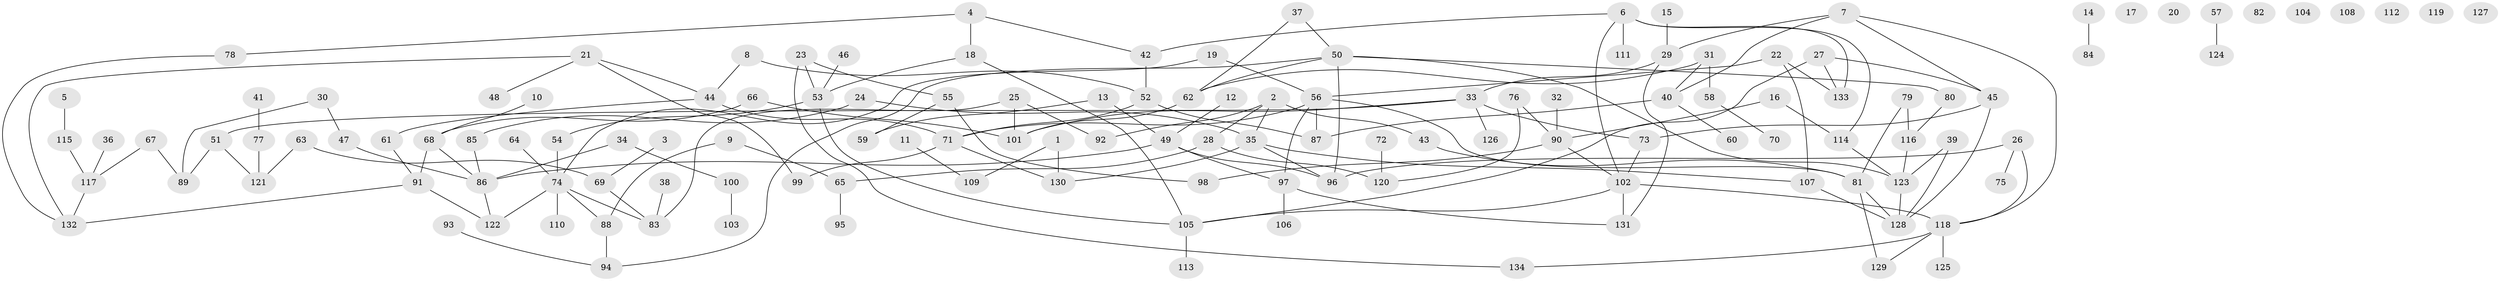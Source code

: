 // Generated by graph-tools (version 1.1) at 2025/38/03/09/25 04:38:58]
// undirected, 134 vertices, 171 edges
graph export_dot {
graph [start="1"]
  node [color=gray90,style=filled];
  1;
  2;
  3;
  4;
  5;
  6;
  7;
  8;
  9;
  10;
  11;
  12;
  13;
  14;
  15;
  16;
  17;
  18;
  19;
  20;
  21;
  22;
  23;
  24;
  25;
  26;
  27;
  28;
  29;
  30;
  31;
  32;
  33;
  34;
  35;
  36;
  37;
  38;
  39;
  40;
  41;
  42;
  43;
  44;
  45;
  46;
  47;
  48;
  49;
  50;
  51;
  52;
  53;
  54;
  55;
  56;
  57;
  58;
  59;
  60;
  61;
  62;
  63;
  64;
  65;
  66;
  67;
  68;
  69;
  70;
  71;
  72;
  73;
  74;
  75;
  76;
  77;
  78;
  79;
  80;
  81;
  82;
  83;
  84;
  85;
  86;
  87;
  88;
  89;
  90;
  91;
  92;
  93;
  94;
  95;
  96;
  97;
  98;
  99;
  100;
  101;
  102;
  103;
  104;
  105;
  106;
  107;
  108;
  109;
  110;
  111;
  112;
  113;
  114;
  115;
  116;
  117;
  118;
  119;
  120;
  121;
  122;
  123;
  124;
  125;
  126;
  127;
  128;
  129;
  130;
  131;
  132;
  133;
  134;
  1 -- 109;
  1 -- 130;
  2 -- 28;
  2 -- 35;
  2 -- 43;
  2 -- 92;
  3 -- 69;
  4 -- 18;
  4 -- 42;
  4 -- 78;
  5 -- 115;
  6 -- 42;
  6 -- 102;
  6 -- 111;
  6 -- 114;
  6 -- 133;
  7 -- 29;
  7 -- 40;
  7 -- 45;
  7 -- 118;
  8 -- 44;
  8 -- 52;
  9 -- 65;
  9 -- 88;
  10 -- 68;
  11 -- 109;
  12 -- 49;
  13 -- 49;
  13 -- 59;
  14 -- 84;
  15 -- 29;
  16 -- 90;
  16 -- 114;
  18 -- 53;
  18 -- 105;
  19 -- 56;
  19 -- 74;
  21 -- 44;
  21 -- 48;
  21 -- 99;
  21 -- 132;
  22 -- 56;
  22 -- 107;
  22 -- 133;
  23 -- 53;
  23 -- 55;
  23 -- 134;
  24 -- 35;
  24 -- 85;
  25 -- 83;
  25 -- 92;
  25 -- 101;
  26 -- 75;
  26 -- 96;
  26 -- 118;
  27 -- 45;
  27 -- 105;
  27 -- 133;
  28 -- 65;
  28 -- 120;
  29 -- 33;
  29 -- 131;
  30 -- 47;
  30 -- 89;
  31 -- 40;
  31 -- 58;
  31 -- 62;
  32 -- 90;
  33 -- 51;
  33 -- 73;
  33 -- 101;
  33 -- 126;
  34 -- 86;
  34 -- 100;
  35 -- 96;
  35 -- 107;
  35 -- 130;
  36 -- 117;
  37 -- 50;
  37 -- 62;
  38 -- 83;
  39 -- 123;
  39 -- 128;
  40 -- 60;
  40 -- 87;
  41 -- 77;
  42 -- 52;
  43 -- 81;
  44 -- 61;
  44 -- 71;
  45 -- 73;
  45 -- 128;
  46 -- 53;
  47 -- 86;
  49 -- 86;
  49 -- 96;
  49 -- 97;
  50 -- 62;
  50 -- 80;
  50 -- 94;
  50 -- 96;
  50 -- 123;
  51 -- 89;
  51 -- 121;
  52 -- 71;
  52 -- 87;
  53 -- 54;
  53 -- 105;
  54 -- 74;
  55 -- 59;
  55 -- 98;
  56 -- 71;
  56 -- 81;
  56 -- 87;
  56 -- 97;
  57 -- 124;
  58 -- 70;
  61 -- 91;
  62 -- 101;
  63 -- 69;
  63 -- 121;
  64 -- 74;
  65 -- 95;
  66 -- 68;
  66 -- 101;
  67 -- 89;
  67 -- 117;
  68 -- 86;
  68 -- 91;
  69 -- 83;
  71 -- 99;
  71 -- 130;
  72 -- 120;
  73 -- 102;
  74 -- 83;
  74 -- 88;
  74 -- 110;
  74 -- 122;
  76 -- 90;
  76 -- 120;
  77 -- 121;
  78 -- 132;
  79 -- 81;
  79 -- 116;
  80 -- 116;
  81 -- 128;
  81 -- 129;
  85 -- 86;
  86 -- 122;
  88 -- 94;
  90 -- 98;
  90 -- 102;
  91 -- 122;
  91 -- 132;
  93 -- 94;
  97 -- 106;
  97 -- 131;
  100 -- 103;
  102 -- 105;
  102 -- 118;
  102 -- 131;
  105 -- 113;
  107 -- 128;
  114 -- 123;
  115 -- 117;
  116 -- 123;
  117 -- 132;
  118 -- 125;
  118 -- 129;
  118 -- 134;
  123 -- 128;
}
